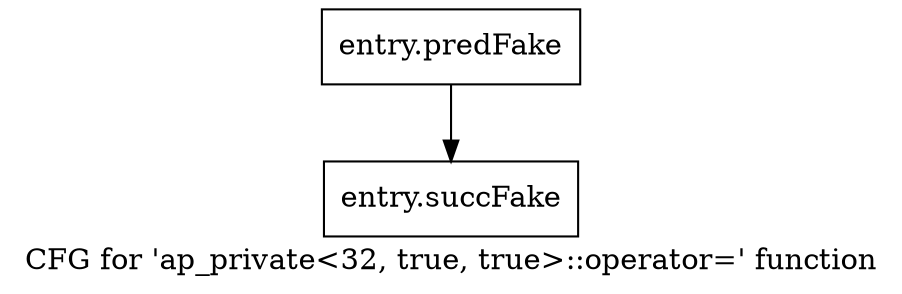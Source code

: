 digraph "CFG for 'ap_private\<32, true, true\>::operator=' function" {
	label="CFG for 'ap_private\<32, true, true\>::operator=' function";

	Node0x5845ed0 [shape=record,filename="",linenumber="",label="{entry.predFake}"];
	Node0x5845ed0 -> Node0x585a0b0[ callList="" memoryops="" filename="/home/omerfaruk/tools/Xilinx/Vitis_HLS/2023.2/include/etc/ap_private.h" execusionnum="68"];
	Node0x585a0b0 [shape=record,filename="/home/omerfaruk/tools/Xilinx/Vitis_HLS/2023.2/include/etc/ap_private.h",linenumber="1521",label="{entry.succFake}"];
}
